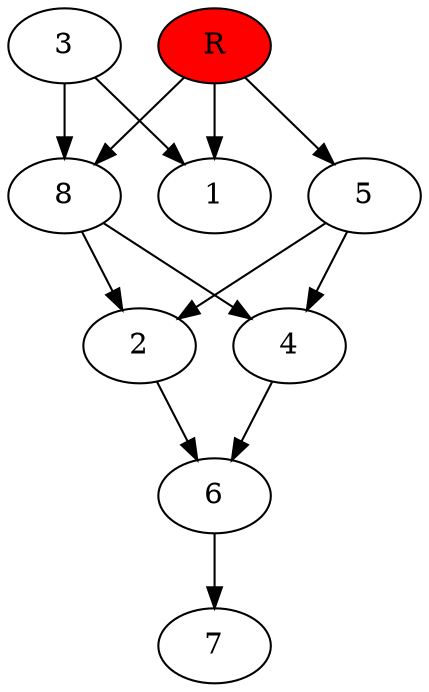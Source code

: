 digraph prb17304 {
	1
	2
	3
	4
	5
	6
	7
	8
	R [fillcolor="#ff0000" style=filled]
	2 -> 6
	3 -> 1
	3 -> 8
	4 -> 6
	5 -> 2
	5 -> 4
	6 -> 7
	8 -> 2
	8 -> 4
	R -> 1
	R -> 5
	R -> 8
}
